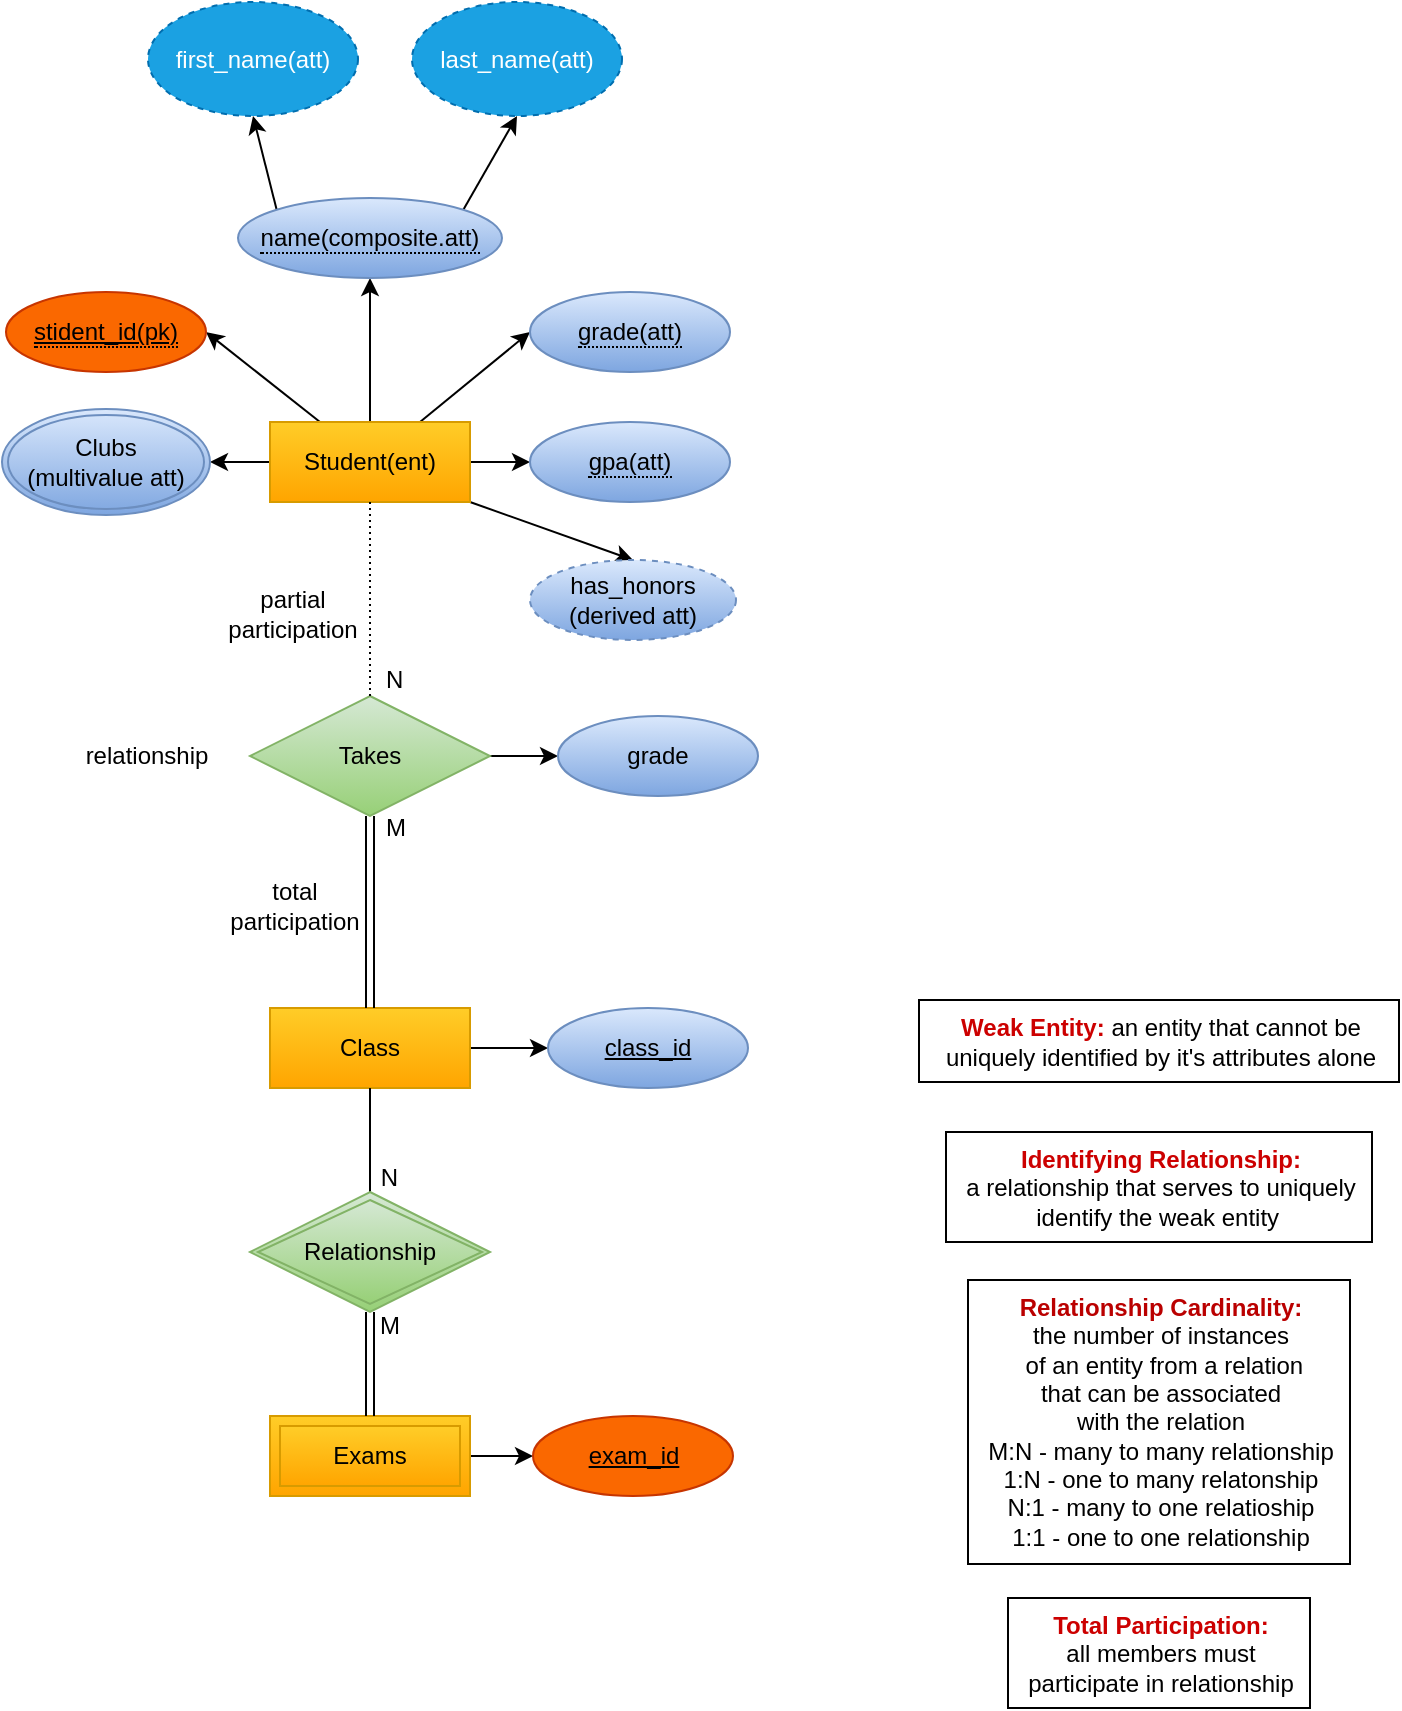 <mxfile>
    <diagram id="_AO7GUqIcJTaCHDXAu8e" name="Page-1">
        <mxGraphModel dx="676" dy="505" grid="0" gridSize="10" guides="1" tooltips="1" connect="1" arrows="1" fold="1" page="1" pageScale="1" pageWidth="850" pageHeight="1100" background="#ffffff" math="0" shadow="0">
            <root>
                <mxCell id="0"/>
                <mxCell id="1" parent="0"/>
                <mxCell id="12" style="edgeStyle=none;html=1;exitX=0.75;exitY=0;exitDx=0;exitDy=0;entryX=0;entryY=0.5;entryDx=0;entryDy=0;strokeColor=#000000;" edge="1" parent="1" source="2" target="27">
                    <mxGeometry relative="1" as="geometry">
                        <mxPoint x="429" y="156.52" as="targetPoint"/>
                    </mxGeometry>
                </mxCell>
                <mxCell id="18" value="" style="edgeStyle=none;html=1;strokeColor=#000000;entryX=0.5;entryY=1;entryDx=0;entryDy=0;" edge="1" parent="1" source="2" target="28">
                    <mxGeometry relative="1" as="geometry">
                        <mxPoint x="330" y="130" as="targetPoint"/>
                    </mxGeometry>
                </mxCell>
                <mxCell id="25" style="edgeStyle=none;html=1;exitX=1;exitY=0.5;exitDx=0;exitDy=0;entryX=0;entryY=0.5;entryDx=0;entryDy=0;fontColor=#ffffff;strokeColor=#000000;" edge="1" parent="1" source="2" target="16">
                    <mxGeometry relative="1" as="geometry"/>
                </mxCell>
                <mxCell id="34" style="edgeStyle=none;html=1;exitX=0;exitY=0.5;exitDx=0;exitDy=0;entryX=1;entryY=0.5;entryDx=0;entryDy=0;fontColor=#000000;strokeColor=#000000;" edge="1" parent="1" source="2" target="33">
                    <mxGeometry relative="1" as="geometry"/>
                </mxCell>
                <mxCell id="36" style="html=1;exitX=1;exitY=1;exitDx=0;exitDy=0;entryX=0.5;entryY=0;entryDx=0;entryDy=0;fontColor=#000000;strokeColor=#000000;" edge="1" parent="1" source="2" target="35">
                    <mxGeometry relative="1" as="geometry"/>
                </mxCell>
                <mxCell id="67" style="edgeStyle=none;html=1;exitX=0.25;exitY=0;exitDx=0;exitDy=0;entryX=1;entryY=0.5;entryDx=0;entryDy=0;strokeColor=#000000;fontColor=#000000;" edge="1" parent="1" source="2" target="30">
                    <mxGeometry relative="1" as="geometry"/>
                </mxCell>
                <mxCell id="2" value="&lt;font color=&quot;#000000&quot;&gt;Student(ent)&lt;/font&gt;" style="whiteSpace=wrap;html=1;align=center;fillColor=#ffcd28;strokeColor=#d79b00;gradientColor=#ffa500;" vertex="1" parent="1">
                    <mxGeometry x="270" y="302" width="100" height="40" as="geometry"/>
                </mxCell>
                <mxCell id="26" style="edgeStyle=none;html=1;exitX=1;exitY=0;exitDx=0;exitDy=0;fontColor=#ffffff;entryX=0.5;entryY=1;entryDx=0;entryDy=0;strokeColor=#000000;" edge="1" parent="1" source="28" target="29">
                    <mxGeometry relative="1" as="geometry">
                        <mxPoint x="365.355" y="95.858" as="sourcePoint"/>
                        <mxPoint x="405.7" y="58.16" as="targetPoint"/>
                    </mxGeometry>
                </mxCell>
                <mxCell id="16" value="&lt;span style=&quot;border-bottom: 1px dotted&quot;&gt;&lt;font color=&quot;#000000&quot;&gt;gpa(att)&lt;/font&gt;&lt;br&gt;&lt;/span&gt;" style="ellipse;whiteSpace=wrap;html=1;align=center;fillColor=#dae8fc;strokeColor=#6c8ebf;gradientColor=#7ea6e0;" vertex="1" parent="1">
                    <mxGeometry x="400" y="302" width="100" height="40" as="geometry"/>
                </mxCell>
                <mxCell id="27" value="&lt;span style=&quot;border-bottom: 1px dotted&quot;&gt;&lt;font color=&quot;#000000&quot;&gt;grade(att)&lt;/font&gt;&lt;br&gt;&lt;/span&gt;" style="ellipse;whiteSpace=wrap;html=1;align=center;fillColor=#dae8fc;strokeColor=#6c8ebf;gradientColor=#7ea6e0;" vertex="1" parent="1">
                    <mxGeometry x="400" y="237" width="100" height="40" as="geometry"/>
                </mxCell>
                <mxCell id="66" style="edgeStyle=none;html=1;exitX=0;exitY=0;exitDx=0;exitDy=0;entryX=0.5;entryY=1;entryDx=0;entryDy=0;strokeColor=#000000;fontColor=#000000;" edge="1" parent="1" source="28" target="65">
                    <mxGeometry relative="1" as="geometry"/>
                </mxCell>
                <mxCell id="28" value="&lt;span style=&quot;border-bottom: 1px dotted&quot;&gt;&lt;font color=&quot;#000000&quot;&gt;name(composite.att)&lt;/font&gt;&lt;br&gt;&lt;/span&gt;" style="ellipse;whiteSpace=wrap;html=1;align=center;fillColor=#dae8fc;strokeColor=#6c8ebf;gradientColor=#7ea6e0;" vertex="1" parent="1">
                    <mxGeometry x="254" y="190" width="132" height="40" as="geometry"/>
                </mxCell>
                <mxCell id="29" value="last_name(att)" style="ellipse;whiteSpace=wrap;html=1;align=center;dashed=1;fontColor=#ffffff;fillColor=#1ba1e2;strokeColor=#006EAF;" vertex="1" parent="1">
                    <mxGeometry x="341" y="92" width="105" height="57" as="geometry"/>
                </mxCell>
                <mxCell id="30" value="&lt;span style=&quot;border-bottom: 1px dotted&quot;&gt;&lt;font color=&quot;#000000&quot;&gt;&lt;u&gt;stident_id(pk)&lt;/u&gt;&lt;/font&gt;&lt;br&gt;&lt;/span&gt;" style="ellipse;whiteSpace=wrap;html=1;align=center;fillColor=#fa6800;strokeColor=#C73500;fontColor=#000000;" vertex="1" parent="1">
                    <mxGeometry x="138" y="237" width="100" height="40" as="geometry"/>
                </mxCell>
                <mxCell id="33" value="&lt;font color=&quot;#000000&quot;&gt;Clubs&lt;br&gt;(multivalue att)&lt;br&gt;&lt;/font&gt;" style="ellipse;shape=doubleEllipse;margin=3;whiteSpace=wrap;html=1;align=center;labelBackgroundColor=none;fillColor=#dae8fc;gradientColor=#7ea6e0;strokeColor=#6c8ebf;" vertex="1" parent="1">
                    <mxGeometry x="136" y="295.5" width="104" height="53" as="geometry"/>
                </mxCell>
                <mxCell id="35" value="&lt;font color=&quot;#000000&quot;&gt;has_honors&lt;/font&gt;&lt;br&gt;&lt;font color=&quot;#000000&quot;&gt;(derived att)&lt;/font&gt;" style="ellipse;whiteSpace=wrap;html=1;align=center;dashed=1;labelBackgroundColor=none;fillColor=#dae8fc;gradientColor=#7ea6e0;strokeColor=#6c8ebf;" vertex="1" parent="1">
                    <mxGeometry x="400" y="371" width="103" height="40" as="geometry"/>
                </mxCell>
                <mxCell id="57" style="edgeStyle=none;html=1;exitX=1;exitY=0.5;exitDx=0;exitDy=0;entryX=0;entryY=0.5;entryDx=0;entryDy=0;strokeColor=#000000;fontColor=#000000;" edge="1" parent="1" source="38" target="56">
                    <mxGeometry relative="1" as="geometry"/>
                </mxCell>
                <mxCell id="38" value="&lt;font color=&quot;#000000&quot;&gt;Class&lt;/font&gt;" style="whiteSpace=wrap;html=1;align=center;labelBackgroundColor=none;fillColor=#ffcd28;gradientColor=#ffa500;strokeColor=#d79b00;" vertex="1" parent="1">
                    <mxGeometry x="270" y="595" width="100" height="40" as="geometry"/>
                </mxCell>
                <mxCell id="75" style="edgeStyle=none;html=1;exitX=1;exitY=0.5;exitDx=0;exitDy=0;entryX=0;entryY=0.5;entryDx=0;entryDy=0;strokeColor=#000000;fontColor=#000000;" edge="1" parent="1" source="41" target="74">
                    <mxGeometry relative="1" as="geometry"/>
                </mxCell>
                <mxCell id="41" value="&lt;font color=&quot;#000000&quot;&gt;Takes&lt;/font&gt;" style="shape=rhombus;perimeter=rhombusPerimeter;whiteSpace=wrap;html=1;align=center;labelBackgroundColor=none;fillColor=#d5e8d4;gradientColor=#97d077;strokeColor=#82b366;" vertex="1" parent="1">
                    <mxGeometry x="260" y="439" width="120" height="60" as="geometry"/>
                </mxCell>
                <mxCell id="47" value="partial &lt;br&gt;participation" style="text;html=1;align=center;verticalAlign=middle;resizable=0;points=[];autosize=1;strokeColor=none;fillColor=none;fontColor=#000000;" vertex="1" parent="1">
                    <mxGeometry x="236" y="378" width="90" height="40" as="geometry"/>
                </mxCell>
                <mxCell id="49" value="relationship" style="text;html=1;align=center;verticalAlign=middle;resizable=0;points=[];autosize=1;strokeColor=none;fillColor=none;fontColor=#000000;" vertex="1" parent="1">
                    <mxGeometry x="168" y="456" width="79" height="26" as="geometry"/>
                </mxCell>
                <mxCell id="50" value="total &lt;br&gt;participation" style="text;html=1;align=center;verticalAlign=middle;resizable=0;points=[];autosize=1;strokeColor=none;fillColor=none;fontColor=#000000;" vertex="1" parent="1">
                    <mxGeometry x="240" y="523" width="83" height="41" as="geometry"/>
                </mxCell>
                <mxCell id="56" value="&lt;font style=&quot;&quot; color=&quot;#000000&quot;&gt;&lt;u&gt;class_id&lt;/u&gt;&lt;/font&gt;" style="ellipse;whiteSpace=wrap;html=1;align=center;labelBackgroundColor=none;fillColor=#dae8fc;strokeColor=#6c8ebf;gradientColor=#7ea6e0;" vertex="1" parent="1">
                    <mxGeometry x="409" y="595" width="100" height="40" as="geometry"/>
                </mxCell>
                <mxCell id="59" value="" style="shape=link;html=1;rounded=0;strokeColor=#000000;fontColor=#000000;exitX=0.5;exitY=1;exitDx=0;exitDy=0;entryX=0.5;entryY=0;entryDx=0;entryDy=0;" edge="1" parent="1" source="41" target="38">
                    <mxGeometry relative="1" as="geometry">
                        <mxPoint x="267" y="455" as="sourcePoint"/>
                        <mxPoint x="427" y="455" as="targetPoint"/>
                    </mxGeometry>
                </mxCell>
                <mxCell id="60" value="M" style="resizable=0;html=1;align=left;verticalAlign=bottom;labelBackgroundColor=none;strokeColor=#000000;fontColor=#000000;fillColor=none;" connectable="0" vertex="1" parent="59">
                    <mxGeometry x="-1" relative="1" as="geometry">
                        <mxPoint x="6" y="14" as="offset"/>
                    </mxGeometry>
                </mxCell>
                <mxCell id="64" value="N" style="resizable=0;html=1;align=left;verticalAlign=bottom;labelBackgroundColor=none;strokeColor=#000000;fontColor=#000000;fillColor=none;" connectable="0" vertex="1" parent="1">
                    <mxGeometry x="326" y="439" as="geometry"/>
                </mxCell>
                <mxCell id="65" value="first_name(att)" style="ellipse;whiteSpace=wrap;html=1;align=center;dashed=1;fontColor=#ffffff;fillColor=#1ba1e2;strokeColor=#006EAF;" vertex="1" parent="1">
                    <mxGeometry x="209" y="92" width="105" height="57" as="geometry"/>
                </mxCell>
                <mxCell id="72" value="" style="endArrow=none;html=1;rounded=0;dashed=1;dashPattern=1 2;strokeColor=#000000;fontColor=#000000;entryX=0.5;entryY=1;entryDx=0;entryDy=0;exitX=0.5;exitY=0;exitDx=0;exitDy=0;" edge="1" parent="1" source="41" target="2">
                    <mxGeometry relative="1" as="geometry">
                        <mxPoint x="267" y="461" as="sourcePoint"/>
                        <mxPoint x="427" y="461" as="targetPoint"/>
                    </mxGeometry>
                </mxCell>
                <mxCell id="74" value="grade" style="ellipse;whiteSpace=wrap;html=1;align=center;labelBackgroundColor=none;strokeColor=#6c8ebf;fillColor=#dae8fc;gradientColor=#7ea6e0;" vertex="1" parent="1">
                    <mxGeometry x="414" y="449" width="100" height="40" as="geometry"/>
                </mxCell>
                <mxCell id="76" value="&lt;font style=&quot;font-weight: bold;&quot; color=&quot;rgba(0, 0, 0, 0)&quot;&gt;Relationship Cardinality: &lt;br&gt;&lt;/font&gt;the number of instances&lt;br&gt;&amp;nbsp;of an entity from a relation &lt;br&gt;that can be associated &lt;br&gt;with the relation&lt;br&gt;M:N - many to many relationship&lt;br&gt;1:N - one to many relatonship&lt;br&gt;N:1 - many to one relatioship&lt;br&gt;1:1 - one to one relationship" style="text;html=1;align=center;verticalAlign=middle;resizable=0;points=[];autosize=1;strokeColor=#000000;fillColor=none;fontColor=#000000;" vertex="1" parent="1">
                    <mxGeometry x="619" y="731" width="191" height="142" as="geometry"/>
                </mxCell>
                <mxCell id="78" value="&lt;font style=&quot;font-weight: bold;&quot; color=&quot;#cc0000&quot;&gt;Total Participation: &lt;br&gt;&lt;/font&gt;all members must &lt;br&gt;participate in relationship" style="text;html=1;align=center;verticalAlign=middle;resizable=0;points=[];autosize=1;strokeColor=#000000;fillColor=none;fontColor=#000000;" vertex="1" parent="1">
                    <mxGeometry x="639" y="890" width="151" height="55" as="geometry"/>
                </mxCell>
                <mxCell id="79" value="&lt;b style=&quot;color: rgb(204, 0, 0);&quot;&gt;Weak Entity: &lt;/b&gt;an entity that cannot be&lt;br&gt;&amp;nbsp;uniquely identified by it's attributes alone&lt;b style=&quot;color: rgb(204, 0, 0);&quot;&gt;&amp;nbsp;&lt;/b&gt;" style="text;html=1;align=center;verticalAlign=middle;resizable=0;points=[];autosize=1;strokeColor=#000000;fillColor=none;fontColor=#000000;" vertex="1" parent="1">
                    <mxGeometry x="594.5" y="591" width="240" height="41" as="geometry"/>
                </mxCell>
                <mxCell id="80" value="&lt;b style=&quot;color: rgb(204, 0, 0);&quot;&gt;Identifying Relationship:&lt;br&gt;&lt;/b&gt;a relationship that serves to uniquely &lt;br&gt;identify the weak entity&amp;nbsp;&lt;br&gt;" style="text;html=1;align=center;verticalAlign=middle;resizable=0;points=[];autosize=1;strokeColor=#000000;fillColor=none;fontColor=#000000;" vertex="1" parent="1">
                    <mxGeometry x="608" y="657" width="213" height="55" as="geometry"/>
                </mxCell>
                <mxCell id="84" style="edgeStyle=none;html=1;exitX=1;exitY=0.5;exitDx=0;exitDy=0;entryX=0;entryY=0.5;entryDx=0;entryDy=0;strokeColor=#000000;fontColor=#000000;" edge="1" parent="1" source="82" target="83">
                    <mxGeometry relative="1" as="geometry"/>
                </mxCell>
                <mxCell id="82" value="&lt;font color=&quot;#000000&quot;&gt;Exams&lt;/font&gt;" style="shape=ext;margin=3;double=1;whiteSpace=wrap;html=1;align=center;labelBackgroundColor=none;strokeColor=#d79b00;fillColor=#ffcd28;gradientColor=#ffa500;" vertex="1" parent="1">
                    <mxGeometry x="270" y="799" width="100" height="40" as="geometry"/>
                </mxCell>
                <mxCell id="83" value="exam_id" style="ellipse;whiteSpace=wrap;html=1;align=center;fontStyle=4;labelBackgroundColor=none;strokeColor=#C73500;fillColor=#fa6800;fontColor=#000000;" vertex="1" parent="1">
                    <mxGeometry x="401.5" y="799" width="100" height="40" as="geometry"/>
                </mxCell>
                <mxCell id="86" value="" style="endArrow=none;html=1;rounded=0;strokeColor=#000000;fontColor=#000000;exitX=0.5;exitY=1;exitDx=0;exitDy=0;entryX=0.5;entryY=0;entryDx=0;entryDy=0;" edge="1" parent="1" source="38" target="90">
                    <mxGeometry relative="1" as="geometry">
                        <mxPoint x="184" y="706" as="sourcePoint"/>
                        <mxPoint x="320" y="687" as="targetPoint"/>
                    </mxGeometry>
                </mxCell>
                <mxCell id="87" value="" style="shape=link;html=1;rounded=0;strokeColor=#000000;fontColor=#000000;exitX=0.5;exitY=1;exitDx=0;exitDy=0;entryX=0.5;entryY=0;entryDx=0;entryDy=0;" edge="1" parent="1" source="90" target="82">
                    <mxGeometry relative="1" as="geometry">
                        <mxPoint x="320" y="747" as="sourcePoint"/>
                        <mxPoint x="250" y="763" as="targetPoint"/>
                    </mxGeometry>
                </mxCell>
                <mxCell id="88" value="M" style="resizable=0;html=1;align=left;verticalAlign=bottom;labelBackgroundColor=none;strokeColor=#000000;fontColor=#000000;fillColor=none;" connectable="0" vertex="1" parent="87">
                    <mxGeometry x="-1" relative="1" as="geometry">
                        <mxPoint x="3" y="15" as="offset"/>
                    </mxGeometry>
                </mxCell>
                <mxCell id="89" value="N" style="resizable=0;html=1;align=right;verticalAlign=bottom;labelBackgroundColor=none;strokeColor=#000000;fontColor=#000000;fillColor=none;" connectable="0" vertex="1" parent="87">
                    <mxGeometry x="1" relative="1" as="geometry">
                        <mxPoint x="14" y="-111" as="offset"/>
                    </mxGeometry>
                </mxCell>
                <mxCell id="90" value="Relationship" style="shape=rhombus;double=1;perimeter=rhombusPerimeter;whiteSpace=wrap;html=1;align=center;labelBackgroundColor=none;strokeColor=#82b366;fillColor=#d5e8d4;gradientColor=#97d077;" vertex="1" parent="1">
                    <mxGeometry x="260" y="687" width="120" height="60" as="geometry"/>
                </mxCell>
            </root>
        </mxGraphModel>
    </diagram>
</mxfile>